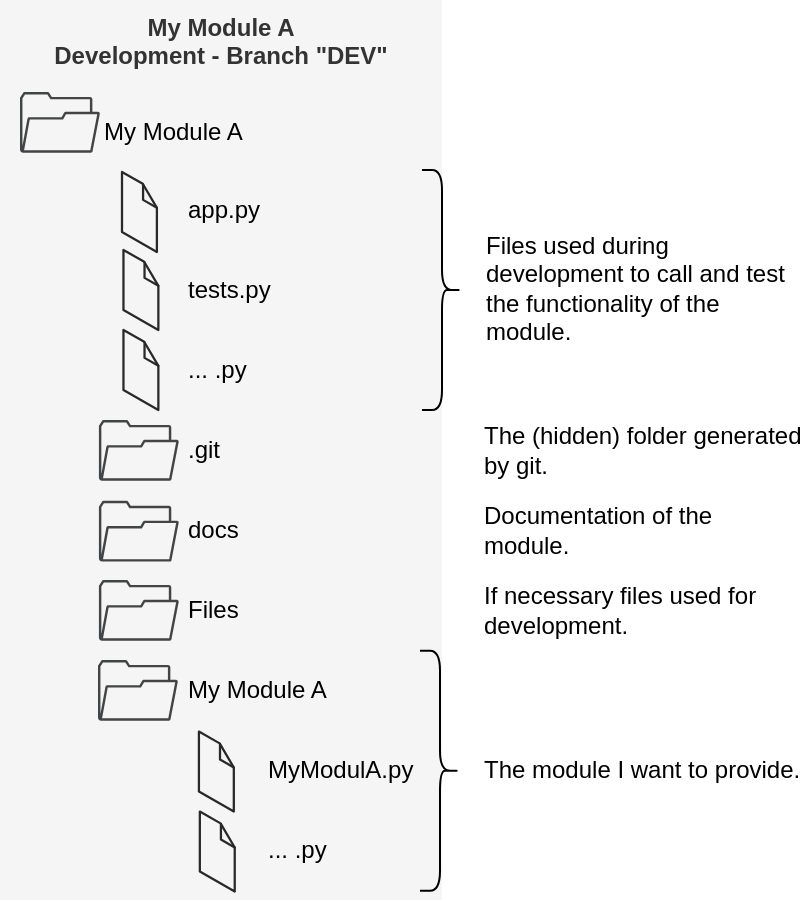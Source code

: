 <mxfile version="27.0.2" pages="5">
  <diagram name="Prozess - DEV" id="XDnxZ8cluHcFCDOCsedu">
    <mxGraphModel dx="1665" dy="841" grid="1" gridSize="10" guides="1" tooltips="1" connect="1" arrows="1" fold="1" page="1" pageScale="1" pageWidth="827" pageHeight="1169" math="0" shadow="0">
      <root>
        <mxCell id="0" />
        <mxCell id="1" parent="0" />
        <mxCell id="ePXEcLkMrjwYekcHIBEN-23" value="&lt;div&gt;My Module A&lt;/div&gt;Development - Branch &quot;DEV&quot;" style="rounded=0;whiteSpace=wrap;html=1;strokeColor=none;verticalAlign=top;fontStyle=1;fillColor=#f5f5f5;fontColor=#333333;" parent="1" vertex="1">
          <mxGeometry x="79" y="42" width="221" height="450" as="geometry" />
        </mxCell>
        <mxCell id="ePXEcLkMrjwYekcHIBEN-24" value="" style="verticalLabelPosition=bottom;html=1;verticalAlign=top;strokeWidth=1;align=center;outlineConnect=0;dashed=0;outlineConnect=0;shape=mxgraph.aws3d.file;aspect=fixed;strokeColor=#292929;fillColor=none;" parent="1" vertex="1">
          <mxGeometry x="140" y="128" width="17.45" height="40" as="geometry" />
        </mxCell>
        <mxCell id="ePXEcLkMrjwYekcHIBEN-25" value="" style="sketch=0;pointerEvents=1;shadow=0;dashed=0;html=1;strokeColor=none;fillColor=#434445;aspect=fixed;labelPosition=center;verticalLabelPosition=bottom;verticalAlign=top;align=center;outlineConnect=0;shape=mxgraph.vvd.folder;" parent="1" vertex="1">
          <mxGeometry x="89" y="88" width="40" height="30.4" as="geometry" />
        </mxCell>
        <mxCell id="ePXEcLkMrjwYekcHIBEN-26" value="" style="sketch=0;pointerEvents=1;shadow=0;dashed=0;html=1;strokeColor=none;fillColor=#434445;aspect=fixed;labelPosition=center;verticalLabelPosition=bottom;verticalAlign=top;align=center;outlineConnect=0;shape=mxgraph.vvd.folder;" parent="1" vertex="1">
          <mxGeometry x="128.455" y="252" width="40" height="30.4" as="geometry" />
        </mxCell>
        <mxCell id="ePXEcLkMrjwYekcHIBEN-27" value="My Module A" style="text;html=1;align=left;verticalAlign=middle;whiteSpace=wrap;rounded=0;" parent="1" vertex="1">
          <mxGeometry x="129" y="88" width="161" height="40" as="geometry" />
        </mxCell>
        <mxCell id="ePXEcLkMrjwYekcHIBEN-28" value=".git" style="text;html=1;align=left;verticalAlign=middle;whiteSpace=wrap;rounded=0;" parent="1" vertex="1">
          <mxGeometry x="171.46" y="247" width="118.54" height="40" as="geometry" />
        </mxCell>
        <mxCell id="ePXEcLkMrjwYekcHIBEN-29" value="app.py" style="text;html=1;align=left;verticalAlign=middle;whiteSpace=wrap;rounded=0;" parent="1" vertex="1">
          <mxGeometry x="170.73" y="127" width="119.27" height="40" as="geometry" />
        </mxCell>
        <mxCell id="ePXEcLkMrjwYekcHIBEN-30" value="tests.py" style="text;html=1;align=left;verticalAlign=middle;whiteSpace=wrap;rounded=0;" parent="1" vertex="1">
          <mxGeometry x="171" y="167" width="119" height="40" as="geometry" />
        </mxCell>
        <mxCell id="ePXEcLkMrjwYekcHIBEN-31" value="" style="verticalLabelPosition=bottom;html=1;verticalAlign=top;strokeWidth=1;align=center;outlineConnect=0;dashed=0;outlineConnect=0;shape=mxgraph.aws3d.file;aspect=fixed;strokeColor=#292929;fillColor=none;" parent="1" vertex="1">
          <mxGeometry x="140.73" y="167" width="17.45" height="40" as="geometry" />
        </mxCell>
        <mxCell id="ePXEcLkMrjwYekcHIBEN-32" value="" style="sketch=0;pointerEvents=1;shadow=0;dashed=0;html=1;strokeColor=none;fillColor=#434445;aspect=fixed;labelPosition=center;verticalLabelPosition=bottom;verticalAlign=top;align=center;outlineConnect=0;shape=mxgraph.vvd.folder;" parent="1" vertex="1">
          <mxGeometry x="128.455" y="292.4" width="40" height="30.4" as="geometry" />
        </mxCell>
        <mxCell id="ePXEcLkMrjwYekcHIBEN-33" value="docs" style="text;html=1;align=left;verticalAlign=middle;whiteSpace=wrap;rounded=0;" parent="1" vertex="1">
          <mxGeometry x="171.46" y="287" width="118.54" height="40" as="geometry" />
        </mxCell>
        <mxCell id="ePXEcLkMrjwYekcHIBEN-34" value="" style="sketch=0;pointerEvents=1;shadow=0;dashed=0;html=1;strokeColor=none;fillColor=#434445;aspect=fixed;labelPosition=center;verticalLabelPosition=bottom;verticalAlign=top;align=center;outlineConnect=0;shape=mxgraph.vvd.folder;" parent="1" vertex="1">
          <mxGeometry x="128.455" y="332" width="40" height="30.4" as="geometry" />
        </mxCell>
        <mxCell id="ePXEcLkMrjwYekcHIBEN-35" value="Files" style="text;html=1;align=left;verticalAlign=middle;whiteSpace=wrap;rounded=0;" parent="1" vertex="1">
          <mxGeometry x="171.46" y="326.8" width="118.54" height="40" as="geometry" />
        </mxCell>
        <mxCell id="ePXEcLkMrjwYekcHIBEN-36" value="... .py" style="text;html=1;align=left;verticalAlign=middle;whiteSpace=wrap;rounded=0;" parent="1" vertex="1">
          <mxGeometry x="171" y="207" width="119" height="40" as="geometry" />
        </mxCell>
        <mxCell id="ePXEcLkMrjwYekcHIBEN-37" value="" style="verticalLabelPosition=bottom;html=1;verticalAlign=top;strokeWidth=1;align=center;outlineConnect=0;dashed=0;outlineConnect=0;shape=mxgraph.aws3d.file;aspect=fixed;strokeColor=#292929;fillColor=none;" parent="1" vertex="1">
          <mxGeometry x="140.73" y="207" width="17.45" height="40" as="geometry" />
        </mxCell>
        <mxCell id="ePXEcLkMrjwYekcHIBEN-38" value="" style="sketch=0;pointerEvents=1;shadow=0;dashed=0;html=1;strokeColor=none;fillColor=#434445;aspect=fixed;labelPosition=center;verticalLabelPosition=bottom;verticalAlign=top;align=center;outlineConnect=0;shape=mxgraph.vvd.folder;" parent="1" vertex="1">
          <mxGeometry x="127.995" y="372" width="40" height="30.4" as="geometry" />
        </mxCell>
        <mxCell id="ePXEcLkMrjwYekcHIBEN-39" value="My Module A" style="text;html=1;align=left;verticalAlign=middle;whiteSpace=wrap;rounded=0;" parent="1" vertex="1">
          <mxGeometry x="171" y="366.8" width="119" height="40" as="geometry" />
        </mxCell>
        <mxCell id="ePXEcLkMrjwYekcHIBEN-40" value="" style="verticalLabelPosition=bottom;html=1;verticalAlign=top;strokeWidth=1;align=center;outlineConnect=0;dashed=0;outlineConnect=0;shape=mxgraph.aws3d.file;aspect=fixed;strokeColor=#292929;fillColor=none;" parent="1" vertex="1">
          <mxGeometry x="178.46" y="407.8" width="17.45" height="40" as="geometry" />
        </mxCell>
        <mxCell id="ePXEcLkMrjwYekcHIBEN-41" value="MyModulA.py" style="text;html=1;align=left;verticalAlign=middle;whiteSpace=wrap;rounded=0;" parent="1" vertex="1">
          <mxGeometry x="211" y="406.8" width="79" height="40" as="geometry" />
        </mxCell>
        <mxCell id="ePXEcLkMrjwYekcHIBEN-42" value="" style="verticalLabelPosition=bottom;html=1;verticalAlign=top;strokeWidth=1;align=center;outlineConnect=0;dashed=0;outlineConnect=0;shape=mxgraph.aws3d.file;aspect=fixed;strokeColor=#292929;fillColor=none;" parent="1" vertex="1">
          <mxGeometry x="178.92" y="447.8" width="17.45" height="40" as="geometry" />
        </mxCell>
        <mxCell id="ePXEcLkMrjwYekcHIBEN-43" value="... .py" style="text;html=1;align=left;verticalAlign=middle;whiteSpace=wrap;rounded=0;" parent="1" vertex="1">
          <mxGeometry x="211.46" y="446.8" width="78.54" height="40" as="geometry" />
        </mxCell>
        <mxCell id="ePXEcLkMrjwYekcHIBEN-44" value="" style="shape=curlyBracket;whiteSpace=wrap;html=1;rounded=1;flipH=1;labelPosition=right;verticalLabelPosition=middle;align=left;verticalAlign=middle;" parent="1" vertex="1">
          <mxGeometry x="289" y="367.4" width="20" height="120" as="geometry" />
        </mxCell>
        <mxCell id="ePXEcLkMrjwYekcHIBEN-45" value="The module I want to provide." style="text;html=1;align=left;verticalAlign=middle;whiteSpace=wrap;rounded=0;" parent="1" vertex="1">
          <mxGeometry x="319" y="411.8" width="161" height="30" as="geometry" />
        </mxCell>
        <mxCell id="ePXEcLkMrjwYekcHIBEN-46" value="If necessary files used for development." style="text;html=1;align=left;verticalAlign=middle;whiteSpace=wrap;rounded=0;" parent="1" vertex="1">
          <mxGeometry x="319" y="331.8" width="161" height="30" as="geometry" />
        </mxCell>
        <mxCell id="ePXEcLkMrjwYekcHIBEN-47" value="Documentation of the module." style="text;html=1;align=left;verticalAlign=middle;whiteSpace=wrap;rounded=0;" parent="1" vertex="1">
          <mxGeometry x="319" y="292" width="161" height="30" as="geometry" />
        </mxCell>
        <mxCell id="ePXEcLkMrjwYekcHIBEN-48" value="The (hidden) folder generated by git." style="text;html=1;align=left;verticalAlign=middle;whiteSpace=wrap;rounded=0;" parent="1" vertex="1">
          <mxGeometry x="319" y="252" width="161" height="30" as="geometry" />
        </mxCell>
        <mxCell id="ePXEcLkMrjwYekcHIBEN-49" value="" style="shape=curlyBracket;whiteSpace=wrap;html=1;rounded=1;flipH=1;labelPosition=right;verticalLabelPosition=middle;align=left;verticalAlign=middle;" parent="1" vertex="1">
          <mxGeometry x="290" y="127.0" width="20" height="120" as="geometry" />
        </mxCell>
        <mxCell id="ePXEcLkMrjwYekcHIBEN-50" value="Files used during development to call and test the functionality of the module." style="text;html=1;align=left;verticalAlign=middle;whiteSpace=wrap;rounded=0;" parent="1" vertex="1">
          <mxGeometry x="320" y="171.4" width="161" height="30" as="geometry" />
        </mxCell>
      </root>
    </mxGraphModel>
  </diagram>
  <diagram name="Prozess - Version 1.0" id="Ebo97WAW8XsNvryKXici">
    <mxGraphModel dx="1148" dy="580" grid="1" gridSize="10" guides="1" tooltips="1" connect="1" arrows="1" fold="1" page="1" pageScale="1" pageWidth="827" pageHeight="1169" math="0" shadow="0">
      <root>
        <mxCell id="Y3vw1Agn2cn2dkWzzBH3-0" />
        <mxCell id="Y3vw1Agn2cn2dkWzzBH3-1" parent="Y3vw1Agn2cn2dkWzzBH3-0" />
        <mxCell id="vxBahPmGZPTIj9cyKaKH-24" value="&lt;div&gt;My Module A&lt;/div&gt;Version 1.0 - Branch &quot;v1.0&quot;" style="rounded=0;whiteSpace=wrap;html=1;strokeColor=none;verticalAlign=top;fontStyle=1;fillColor=#dae8fc;" parent="Y3vw1Agn2cn2dkWzzBH3-1" vertex="1">
          <mxGeometry x="400" y="282.4" width="190" height="180" as="geometry" />
        </mxCell>
        <mxCell id="vxBahPmGZPTIj9cyKaKH-23" value="&lt;div&gt;My Module A&lt;/div&gt;Development - Branch &quot;DEV&quot;" style="rounded=0;whiteSpace=wrap;html=1;strokeColor=none;verticalAlign=top;fontStyle=1;fillColor=#f5f5f5;fontColor=#333333;" parent="Y3vw1Agn2cn2dkWzzBH3-1" vertex="1">
          <mxGeometry x="69" y="32" width="221" height="450" as="geometry" />
        </mxCell>
        <mxCell id="Y3vw1Agn2cn2dkWzzBH3-2" value="" style="verticalLabelPosition=bottom;html=1;verticalAlign=top;strokeWidth=1;align=center;outlineConnect=0;dashed=0;outlineConnect=0;shape=mxgraph.aws3d.file;aspect=fixed;strokeColor=#292929;fillColor=none;" parent="Y3vw1Agn2cn2dkWzzBH3-1" vertex="1">
          <mxGeometry x="130" y="118" width="17.45" height="40" as="geometry" />
        </mxCell>
        <mxCell id="Y3vw1Agn2cn2dkWzzBH3-3" value="" style="sketch=0;pointerEvents=1;shadow=0;dashed=0;html=1;strokeColor=none;fillColor=#434445;aspect=fixed;labelPosition=center;verticalLabelPosition=bottom;verticalAlign=top;align=center;outlineConnect=0;shape=mxgraph.vvd.folder;" parent="Y3vw1Agn2cn2dkWzzBH3-1" vertex="1">
          <mxGeometry x="79" y="78" width="40" height="30.4" as="geometry" />
        </mxCell>
        <mxCell id="Y3vw1Agn2cn2dkWzzBH3-4" value="" style="sketch=0;pointerEvents=1;shadow=0;dashed=0;html=1;strokeColor=none;fillColor=#434445;aspect=fixed;labelPosition=center;verticalLabelPosition=bottom;verticalAlign=top;align=center;outlineConnect=0;shape=mxgraph.vvd.folder;" parent="Y3vw1Agn2cn2dkWzzBH3-1" vertex="1">
          <mxGeometry x="118.455" y="242" width="40" height="30.4" as="geometry" />
        </mxCell>
        <mxCell id="Y3vw1Agn2cn2dkWzzBH3-5" value="My Module A" style="text;html=1;align=left;verticalAlign=middle;whiteSpace=wrap;rounded=0;" parent="Y3vw1Agn2cn2dkWzzBH3-1" vertex="1">
          <mxGeometry x="119" y="78" width="161" height="40" as="geometry" />
        </mxCell>
        <mxCell id="Y3vw1Agn2cn2dkWzzBH3-6" value=".git" style="text;html=1;align=left;verticalAlign=middle;whiteSpace=wrap;rounded=0;" parent="Y3vw1Agn2cn2dkWzzBH3-1" vertex="1">
          <mxGeometry x="161.46" y="237" width="118.54" height="40" as="geometry" />
        </mxCell>
        <mxCell id="Y3vw1Agn2cn2dkWzzBH3-7" value="app.py" style="text;html=1;align=left;verticalAlign=middle;whiteSpace=wrap;rounded=0;" parent="Y3vw1Agn2cn2dkWzzBH3-1" vertex="1">
          <mxGeometry x="160.73" y="117" width="119.27" height="40" as="geometry" />
        </mxCell>
        <mxCell id="Y3vw1Agn2cn2dkWzzBH3-8" value="tests.py" style="text;html=1;align=left;verticalAlign=middle;whiteSpace=wrap;rounded=0;" parent="Y3vw1Agn2cn2dkWzzBH3-1" vertex="1">
          <mxGeometry x="161" y="157" width="119" height="40" as="geometry" />
        </mxCell>
        <mxCell id="Y3vw1Agn2cn2dkWzzBH3-9" value="" style="verticalLabelPosition=bottom;html=1;verticalAlign=top;strokeWidth=1;align=center;outlineConnect=0;dashed=0;outlineConnect=0;shape=mxgraph.aws3d.file;aspect=fixed;strokeColor=#292929;fillColor=none;" parent="Y3vw1Agn2cn2dkWzzBH3-1" vertex="1">
          <mxGeometry x="130.73" y="157" width="17.45" height="40" as="geometry" />
        </mxCell>
        <mxCell id="Y3vw1Agn2cn2dkWzzBH3-10" value="" style="sketch=0;pointerEvents=1;shadow=0;dashed=0;html=1;strokeColor=none;fillColor=#434445;aspect=fixed;labelPosition=center;verticalLabelPosition=bottom;verticalAlign=top;align=center;outlineConnect=0;shape=mxgraph.vvd.folder;" parent="Y3vw1Agn2cn2dkWzzBH3-1" vertex="1">
          <mxGeometry x="118.455" y="282.4" width="40" height="30.4" as="geometry" />
        </mxCell>
        <mxCell id="Y3vw1Agn2cn2dkWzzBH3-11" value="docs" style="text;html=1;align=left;verticalAlign=middle;whiteSpace=wrap;rounded=0;" parent="Y3vw1Agn2cn2dkWzzBH3-1" vertex="1">
          <mxGeometry x="161.46" y="277" width="118.54" height="40" as="geometry" />
        </mxCell>
        <mxCell id="Y3vw1Agn2cn2dkWzzBH3-12" value="" style="sketch=0;pointerEvents=1;shadow=0;dashed=0;html=1;strokeColor=none;fillColor=#434445;aspect=fixed;labelPosition=center;verticalLabelPosition=bottom;verticalAlign=top;align=center;outlineConnect=0;shape=mxgraph.vvd.folder;" parent="Y3vw1Agn2cn2dkWzzBH3-1" vertex="1">
          <mxGeometry x="118.455" y="322" width="40" height="30.4" as="geometry" />
        </mxCell>
        <mxCell id="Y3vw1Agn2cn2dkWzzBH3-13" value="Files" style="text;html=1;align=left;verticalAlign=middle;whiteSpace=wrap;rounded=0;" parent="Y3vw1Agn2cn2dkWzzBH3-1" vertex="1">
          <mxGeometry x="161.46" y="316.8" width="118.54" height="40" as="geometry" />
        </mxCell>
        <mxCell id="Y3vw1Agn2cn2dkWzzBH3-14" value="... .py" style="text;html=1;align=left;verticalAlign=middle;whiteSpace=wrap;rounded=0;" parent="Y3vw1Agn2cn2dkWzzBH3-1" vertex="1">
          <mxGeometry x="161" y="197" width="119" height="40" as="geometry" />
        </mxCell>
        <mxCell id="Y3vw1Agn2cn2dkWzzBH3-15" value="" style="verticalLabelPosition=bottom;html=1;verticalAlign=top;strokeWidth=1;align=center;outlineConnect=0;dashed=0;outlineConnect=0;shape=mxgraph.aws3d.file;aspect=fixed;strokeColor=#292929;fillColor=none;" parent="Y3vw1Agn2cn2dkWzzBH3-1" vertex="1">
          <mxGeometry x="130.73" y="197" width="17.45" height="40" as="geometry" />
        </mxCell>
        <mxCell id="Y3vw1Agn2cn2dkWzzBH3-16" value="" style="sketch=0;pointerEvents=1;shadow=0;dashed=0;html=1;strokeColor=none;fillColor=#434445;aspect=fixed;labelPosition=center;verticalLabelPosition=bottom;verticalAlign=top;align=center;outlineConnect=0;shape=mxgraph.vvd.folder;" parent="Y3vw1Agn2cn2dkWzzBH3-1" vertex="1">
          <mxGeometry x="117.995" y="362" width="40" height="30.4" as="geometry" />
        </mxCell>
        <mxCell id="Y3vw1Agn2cn2dkWzzBH3-17" value="My Module A" style="text;html=1;align=left;verticalAlign=middle;whiteSpace=wrap;rounded=0;" parent="Y3vw1Agn2cn2dkWzzBH3-1" vertex="1">
          <mxGeometry x="161" y="356.8" width="119" height="40" as="geometry" />
        </mxCell>
        <mxCell id="Y3vw1Agn2cn2dkWzzBH3-18" value="" style="verticalLabelPosition=bottom;html=1;verticalAlign=top;strokeWidth=1;align=center;outlineConnect=0;dashed=0;outlineConnect=0;shape=mxgraph.aws3d.file;aspect=fixed;strokeColor=#292929;fillColor=none;" parent="Y3vw1Agn2cn2dkWzzBH3-1" vertex="1">
          <mxGeometry x="168.46" y="397.8" width="17.45" height="40" as="geometry" />
        </mxCell>
        <mxCell id="Y3vw1Agn2cn2dkWzzBH3-19" value="MyModulA.py" style="text;html=1;align=left;verticalAlign=middle;whiteSpace=wrap;rounded=0;" parent="Y3vw1Agn2cn2dkWzzBH3-1" vertex="1">
          <mxGeometry x="201" y="396.8" width="79" height="40" as="geometry" />
        </mxCell>
        <mxCell id="Y3vw1Agn2cn2dkWzzBH3-20" value="" style="verticalLabelPosition=bottom;html=1;verticalAlign=top;strokeWidth=1;align=center;outlineConnect=0;dashed=0;outlineConnect=0;shape=mxgraph.aws3d.file;aspect=fixed;strokeColor=#292929;fillColor=none;" parent="Y3vw1Agn2cn2dkWzzBH3-1" vertex="1">
          <mxGeometry x="168.92" y="437.8" width="17.45" height="40" as="geometry" />
        </mxCell>
        <mxCell id="Y3vw1Agn2cn2dkWzzBH3-21" value="... .py" style="text;html=1;align=left;verticalAlign=middle;whiteSpace=wrap;rounded=0;" parent="Y3vw1Agn2cn2dkWzzBH3-1" vertex="1">
          <mxGeometry x="201.46" y="436.8" width="78.54" height="40" as="geometry" />
        </mxCell>
        <mxCell id="vxBahPmGZPTIj9cyKaKH-1" value="" style="sketch=0;pointerEvents=1;shadow=0;dashed=0;html=1;strokeColor=none;fillColor=#434445;aspect=fixed;labelPosition=center;verticalLabelPosition=bottom;verticalAlign=top;align=center;outlineConnect=0;shape=mxgraph.vvd.folder;" parent="Y3vw1Agn2cn2dkWzzBH3-1" vertex="1">
          <mxGeometry x="410" y="330.4" width="40" height="30.4" as="geometry" />
        </mxCell>
        <mxCell id="vxBahPmGZPTIj9cyKaKH-3" value="My Module A" style="text;html=1;align=left;verticalAlign=middle;whiteSpace=wrap;rounded=0;" parent="Y3vw1Agn2cn2dkWzzBH3-1" vertex="1">
          <mxGeometry x="450" y="330.4" width="120" height="40" as="geometry" />
        </mxCell>
        <mxCell id="vxBahPmGZPTIj9cyKaKH-16" value="" style="verticalLabelPosition=bottom;html=1;verticalAlign=top;strokeWidth=1;align=center;outlineConnect=0;dashed=0;outlineConnect=0;shape=mxgraph.aws3d.file;aspect=fixed;strokeColor=#292929;fillColor=none;" parent="Y3vw1Agn2cn2dkWzzBH3-1" vertex="1">
          <mxGeometry x="459.0" y="371.4" width="17.45" height="40" as="geometry" />
        </mxCell>
        <mxCell id="vxBahPmGZPTIj9cyKaKH-17" value="MyModulA.py" style="text;html=1;align=left;verticalAlign=middle;whiteSpace=wrap;rounded=0;fillColor=none;" parent="Y3vw1Agn2cn2dkWzzBH3-1" vertex="1">
          <mxGeometry x="489.54" y="370.4" width="80.46" height="40" as="geometry" />
        </mxCell>
        <mxCell id="vxBahPmGZPTIj9cyKaKH-18" value="" style="verticalLabelPosition=bottom;html=1;verticalAlign=top;strokeWidth=1;align=center;outlineConnect=0;dashed=0;outlineConnect=0;shape=mxgraph.aws3d.file;aspect=fixed;strokeColor=#292929;fillColor=none;" parent="Y3vw1Agn2cn2dkWzzBH3-1" vertex="1">
          <mxGeometry x="459.46" y="411.4" width="17.45" height="40" as="geometry" />
        </mxCell>
        <mxCell id="vxBahPmGZPTIj9cyKaKH-19" value="... .py" style="text;html=1;align=left;verticalAlign=middle;whiteSpace=wrap;rounded=0;fillColor=none;" parent="Y3vw1Agn2cn2dkWzzBH3-1" vertex="1">
          <mxGeometry x="490" y="410.4" width="80" height="40" as="geometry" />
        </mxCell>
        <mxCell id="vxBahPmGZPTIj9cyKaKH-22" style="edgeStyle=orthogonalEdgeStyle;rounded=0;orthogonalLoop=1;jettySize=auto;html=1;curved=1;" parent="Y3vw1Agn2cn2dkWzzBH3-1" source="vxBahPmGZPTIj9cyKaKH-21" edge="1">
          <mxGeometry relative="1" as="geometry">
            <mxPoint x="390" y="360" as="targetPoint" />
            <Array as="points">
              <mxPoint x="341" y="417" />
              <mxPoint x="341" y="360" />
            </Array>
          </mxGeometry>
        </mxCell>
        <mxCell id="vxBahPmGZPTIj9cyKaKH-21" value="" style="shape=curlyBracket;whiteSpace=wrap;html=1;rounded=1;flipH=1;labelPosition=right;verticalLabelPosition=middle;align=left;verticalAlign=middle;" parent="Y3vw1Agn2cn2dkWzzBH3-1" vertex="1">
          <mxGeometry x="279" y="357.4" width="20" height="120" as="geometry" />
        </mxCell>
        <mxCell id="NKBEWm9npu96MGKTm1nv-0" value="&lt;div&gt;docs&lt;/div&gt;Version 1.0 - Branch &quot;v1.0 doc&quot;" style="rounded=0;whiteSpace=wrap;html=1;strokeColor=none;verticalAlign=top;fontStyle=1;fillColor=#dae8fc;" vertex="1" parent="Y3vw1Agn2cn2dkWzzBH3-1">
          <mxGeometry x="400" y="78" width="190" height="180" as="geometry" />
        </mxCell>
        <mxCell id="NKBEWm9npu96MGKTm1nv-1" value="" style="sketch=0;pointerEvents=1;shadow=0;dashed=0;html=1;strokeColor=none;fillColor=#434445;aspect=fixed;labelPosition=center;verticalLabelPosition=bottom;verticalAlign=top;align=center;outlineConnect=0;shape=mxgraph.vvd.folder;" vertex="1" parent="Y3vw1Agn2cn2dkWzzBH3-1">
          <mxGeometry x="410" y="126.0" width="40" height="30.4" as="geometry" />
        </mxCell>
        <mxCell id="NKBEWm9npu96MGKTm1nv-2" value="My Module A" style="text;html=1;align=left;verticalAlign=middle;whiteSpace=wrap;rounded=0;" vertex="1" parent="Y3vw1Agn2cn2dkWzzBH3-1">
          <mxGeometry x="450" y="126.0" width="120" height="40" as="geometry" />
        </mxCell>
        <mxCell id="NKBEWm9npu96MGKTm1nv-3" value="" style="verticalLabelPosition=bottom;html=1;verticalAlign=top;strokeWidth=1;align=center;outlineConnect=0;dashed=0;outlineConnect=0;shape=mxgraph.aws3d.file;aspect=fixed;strokeColor=#292929;fillColor=none;" vertex="1" parent="Y3vw1Agn2cn2dkWzzBH3-1">
          <mxGeometry x="459.0" y="167.0" width="17.45" height="40" as="geometry" />
        </mxCell>
        <mxCell id="NKBEWm9npu96MGKTm1nv-4" value="index.html" style="text;html=1;align=left;verticalAlign=middle;whiteSpace=wrap;rounded=0;fillColor=none;" vertex="1" parent="Y3vw1Agn2cn2dkWzzBH3-1">
          <mxGeometry x="489.54" y="166.0" width="80.46" height="40" as="geometry" />
        </mxCell>
        <mxCell id="NKBEWm9npu96MGKTm1nv-5" value="" style="verticalLabelPosition=bottom;html=1;verticalAlign=top;strokeWidth=1;align=center;outlineConnect=0;dashed=0;outlineConnect=0;shape=mxgraph.aws3d.file;aspect=fixed;strokeColor=#292929;fillColor=none;" vertex="1" parent="Y3vw1Agn2cn2dkWzzBH3-1">
          <mxGeometry x="459.46" y="207.0" width="17.45" height="40" as="geometry" />
        </mxCell>
        <mxCell id="NKBEWm9npu96MGKTm1nv-6" value="..." style="text;html=1;align=left;verticalAlign=middle;whiteSpace=wrap;rounded=0;fillColor=none;" vertex="1" parent="Y3vw1Agn2cn2dkWzzBH3-1">
          <mxGeometry x="490" y="206.0" width="80" height="40" as="geometry" />
        </mxCell>
        <mxCell id="NKBEWm9npu96MGKTm1nv-7" style="edgeStyle=orthogonalEdgeStyle;rounded=0;orthogonalLoop=1;jettySize=auto;html=1;curved=1;" edge="1" parent="Y3vw1Agn2cn2dkWzzBH3-1">
          <mxGeometry relative="1" as="geometry">
            <mxPoint x="390" y="180" as="targetPoint" />
            <Array as="points">
              <mxPoint x="332" y="299" />
              <mxPoint x="332" y="180" />
            </Array>
            <mxPoint x="290" y="299" as="sourcePoint" />
          </mxGeometry>
        </mxCell>
      </root>
    </mxGraphModel>
  </diagram>
  <diagram id="F7bx4vLwX_pDtp0ZX86R" name="Prozess - Development Process">
    <mxGraphModel dx="951" dy="481" grid="1" gridSize="10" guides="1" tooltips="1" connect="1" arrows="1" fold="1" page="1" pageScale="1" pageWidth="827" pageHeight="1169" math="0" shadow="0">
      <root>
        <mxCell id="0" />
        <mxCell id="1" parent="0" />
        <mxCell id="XVYPv0GpUYO6yidlhMXB-1" value="Development&lt;div&gt;in Branch DEV&lt;/div&gt;" style="rounded=0;whiteSpace=wrap;html=1;" parent="1" vertex="1">
          <mxGeometry x="40" y="80" width="120" height="40" as="geometry" />
        </mxCell>
        <mxCell id="XVYPv0GpUYO6yidlhMXB-2" value="Split Version&amp;nbsp;&lt;div&gt;Branch&amp;nbsp;&lt;span style=&quot;background-color: transparent; color: light-dark(rgb(0, 0, 0), rgb(255, 255, 255));&quot;&gt;v1.0&lt;/span&gt;&lt;/div&gt;" style="rounded=0;whiteSpace=wrap;html=1;" parent="1" vertex="1">
          <mxGeometry x="200" y="160" width="100" height="40" as="geometry" />
        </mxCell>
        <mxCell id="XVYPv0GpUYO6yidlhMXB-3" value="Development&lt;div&gt;in Branch DEV&lt;/div&gt;" style="rounded=0;whiteSpace=wrap;html=1;" parent="1" vertex="1">
          <mxGeometry x="280" y="80" width="120" height="40" as="geometry" />
        </mxCell>
        <mxCell id="XVYPv0GpUYO6yidlhMXB-4" value="Split Version&amp;nbsp;&lt;div&gt;Branch&amp;nbsp;&lt;span style=&quot;background-color: transparent; color: light-dark(rgb(0, 0, 0), rgb(255, 255, 255));&quot;&gt;v2.0&lt;/span&gt;&lt;/div&gt;" style="rounded=0;whiteSpace=wrap;html=1;" parent="1" vertex="1">
          <mxGeometry x="440" y="160" width="100" height="40" as="geometry" />
        </mxCell>
        <mxCell id="XVYPv0GpUYO6yidlhMXB-5" value="Development&lt;div&gt;in Branch DEV&lt;/div&gt;" style="rounded=0;whiteSpace=wrap;html=1;" parent="1" vertex="1">
          <mxGeometry x="520" y="80" width="120" height="40" as="geometry" />
        </mxCell>
        <mxCell id="XVYPv0GpUYO6yidlhMXB-7" value="" style="shape=flexArrow;endArrow=classic;html=1;rounded=0;" parent="1" edge="1">
          <mxGeometry width="50" height="50" relative="1" as="geometry">
            <mxPoint x="170" y="100" as="sourcePoint" />
            <mxPoint x="270" y="100" as="targetPoint" />
          </mxGeometry>
        </mxCell>
        <mxCell id="XVYPv0GpUYO6yidlhMXB-9" value="" style="endArrow=classic;html=1;rounded=0;entryX=0;entryY=0.5;entryDx=0;entryDy=0;edgeStyle=orthogonalEdgeStyle;curved=1;exitX=1;exitY=0.75;exitDx=0;exitDy=0;" parent="1" source="XVYPv0GpUYO6yidlhMXB-1" target="XVYPv0GpUYO6yidlhMXB-2" edge="1">
          <mxGeometry width="50" height="50" relative="1" as="geometry">
            <mxPoint x="170" y="120" as="sourcePoint" />
            <mxPoint x="230" y="280" as="targetPoint" />
            <Array as="points">
              <mxPoint x="180" y="110" />
              <mxPoint x="180" y="180" />
            </Array>
          </mxGeometry>
        </mxCell>
        <mxCell id="XVYPv0GpUYO6yidlhMXB-10" value="" style="shape=flexArrow;endArrow=classic;html=1;rounded=0;" parent="1" edge="1">
          <mxGeometry width="50" height="50" relative="1" as="geometry">
            <mxPoint x="410" y="100" as="sourcePoint" />
            <mxPoint x="510" y="100" as="targetPoint" />
          </mxGeometry>
        </mxCell>
        <mxCell id="XVYPv0GpUYO6yidlhMXB-11" value="" style="endArrow=classic;html=1;rounded=0;exitX=1;exitY=0.75;exitDx=0;exitDy=0;edgeStyle=orthogonalEdgeStyle;curved=1;entryX=0;entryY=0.5;entryDx=0;entryDy=0;" parent="1" target="XVYPv0GpUYO6yidlhMXB-4" edge="1">
          <mxGeometry width="50" height="50" relative="1" as="geometry">
            <mxPoint x="400" y="110" as="sourcePoint" />
            <mxPoint x="420" y="180" as="targetPoint" />
            <Array as="points">
              <mxPoint x="420" y="110" />
              <mxPoint x="420" y="180" />
            </Array>
          </mxGeometry>
        </mxCell>
        <mxCell id="XVYPv0GpUYO6yidlhMXB-14" value="..." style="text;html=1;align=center;verticalAlign=middle;whiteSpace=wrap;rounded=0;fontSize=20;" parent="1" vertex="1">
          <mxGeometry x="640" y="80" width="60" height="40" as="geometry" />
        </mxCell>
        <mxCell id="spGB0Q7YdaU-Qk_sob1m-1" value="Split Version&amp;nbsp;&lt;div&gt;Branch&amp;nbsp;&lt;span style=&quot;background-color: transparent; color: light-dark(rgb(0, 0, 0), rgb(255, 255, 255));&quot;&gt;v1.0 docs&lt;/span&gt;&lt;/div&gt;" style="rounded=0;whiteSpace=wrap;html=1;" vertex="1" parent="1">
          <mxGeometry x="200" y="210" width="100" height="40" as="geometry" />
        </mxCell>
        <mxCell id="spGB0Q7YdaU-Qk_sob1m-2" value="" style="endArrow=classic;html=1;rounded=0;entryX=0;entryY=0.5;entryDx=0;entryDy=0;exitX=1;exitY=0.75;exitDx=0;exitDy=0;edgeStyle=orthogonalEdgeStyle;curved=1;" edge="1" parent="1" source="XVYPv0GpUYO6yidlhMXB-1" target="spGB0Q7YdaU-Qk_sob1m-1">
          <mxGeometry width="50" height="50" relative="1" as="geometry">
            <mxPoint x="170" y="120" as="sourcePoint" />
            <mxPoint x="210" y="190" as="targetPoint" />
            <Array as="points">
              <mxPoint x="170" y="110" />
              <mxPoint x="170" y="230" />
            </Array>
          </mxGeometry>
        </mxCell>
        <mxCell id="spGB0Q7YdaU-Qk_sob1m-3" value="Split Version&amp;nbsp;&lt;div&gt;Branch&amp;nbsp;&lt;span style=&quot;background-color: transparent; color: light-dark(rgb(0, 0, 0), rgb(255, 255, 255));&quot;&gt;v2.0 docs&lt;/span&gt;&lt;/div&gt;" style="rounded=0;whiteSpace=wrap;html=1;" vertex="1" parent="1">
          <mxGeometry x="440" y="210" width="100" height="40" as="geometry" />
        </mxCell>
        <mxCell id="spGB0Q7YdaU-Qk_sob1m-4" value="" style="endArrow=classic;html=1;rounded=0;exitX=1;exitY=0.75;exitDx=0;exitDy=0;edgeStyle=orthogonalEdgeStyle;curved=1;entryX=0;entryY=0.5;entryDx=0;entryDy=0;" edge="1" parent="1" source="XVYPv0GpUYO6yidlhMXB-3" target="spGB0Q7YdaU-Qk_sob1m-3">
          <mxGeometry width="50" height="50" relative="1" as="geometry">
            <mxPoint x="410" y="120" as="sourcePoint" />
            <mxPoint x="450" y="190" as="targetPoint" />
            <Array as="points">
              <mxPoint x="410" y="110" />
              <mxPoint x="410" y="230" />
            </Array>
          </mxGeometry>
        </mxCell>
      </root>
    </mxGraphModel>
  </diagram>
  <diagram id="-gIPQTHpAXzn_kITZGqF" name="Prozess - Integration of Modules">
    <mxGraphModel dx="1747" dy="1249" grid="1" gridSize="10" guides="1" tooltips="1" connect="1" arrows="1" fold="1" page="1" pageScale="1" pageWidth="827" pageHeight="1169" math="0" shadow="0">
      <root>
        <mxCell id="0" />
        <mxCell id="1" parent="0" />
        <mxCell id="kCvj2ljqfv28nVRp7qnO-1" value="&lt;div&gt;My Application M / My Module M&lt;/div&gt;Development - Branch &quot;DEV&quot;" style="rounded=0;whiteSpace=wrap;html=1;strokeColor=none;verticalAlign=top;fontStyle=1;fillColor=#f5f5f5;fontColor=#333333;" vertex="1" parent="1">
          <mxGeometry x="360" y="34" width="250" height="496" as="geometry" />
        </mxCell>
        <mxCell id="EniYEzGFLebuTjpLlOhI-1" value="&lt;div&gt;My Module A&lt;/div&gt;Version 1.0 - Branch v1.0" style="rounded=0;whiteSpace=wrap;html=1;strokeColor=none;verticalAlign=top;fontStyle=1;fillColor=#dae8fc;" vertex="1" parent="1">
          <mxGeometry x="69" y="190" width="180" height="180" as="geometry" />
        </mxCell>
        <mxCell id="EniYEzGFLebuTjpLlOhI-23" value="" style="sketch=0;pointerEvents=1;shadow=0;dashed=0;html=1;strokeColor=none;fillColor=#434445;aspect=fixed;labelPosition=center;verticalLabelPosition=bottom;verticalAlign=top;align=center;outlineConnect=0;shape=mxgraph.vvd.folder;" vertex="1" parent="1">
          <mxGeometry x="79" y="238" width="40" height="30.4" as="geometry" />
        </mxCell>
        <mxCell id="EniYEzGFLebuTjpLlOhI-24" value="My Module A" style="text;html=1;align=left;verticalAlign=middle;whiteSpace=wrap;rounded=0;" vertex="1" parent="1">
          <mxGeometry x="119" y="238" width="120" height="40" as="geometry" />
        </mxCell>
        <mxCell id="EniYEzGFLebuTjpLlOhI-25" value="" style="verticalLabelPosition=bottom;html=1;verticalAlign=top;strokeWidth=1;align=center;outlineConnect=0;dashed=0;outlineConnect=0;shape=mxgraph.aws3d.file;aspect=fixed;strokeColor=#292929;fillColor=none;" vertex="1" parent="1">
          <mxGeometry x="128.0" y="279.0" width="17.45" height="40" as="geometry" />
        </mxCell>
        <mxCell id="EniYEzGFLebuTjpLlOhI-26" value="MyModulA.py" style="text;html=1;align=left;verticalAlign=middle;whiteSpace=wrap;rounded=0;fillColor=none;" vertex="1" parent="1">
          <mxGeometry x="158.54" y="278" width="80.46" height="40" as="geometry" />
        </mxCell>
        <mxCell id="EniYEzGFLebuTjpLlOhI-27" value="" style="verticalLabelPosition=bottom;html=1;verticalAlign=top;strokeWidth=1;align=center;outlineConnect=0;dashed=0;outlineConnect=0;shape=mxgraph.aws3d.file;aspect=fixed;strokeColor=#292929;fillColor=none;" vertex="1" parent="1">
          <mxGeometry x="128.46" y="319.0" width="17.45" height="40" as="geometry" />
        </mxCell>
        <mxCell id="EniYEzGFLebuTjpLlOhI-28" value="... .py" style="text;html=1;align=left;verticalAlign=middle;whiteSpace=wrap;rounded=0;fillColor=none;" vertex="1" parent="1">
          <mxGeometry x="159" y="318" width="80" height="40" as="geometry" />
        </mxCell>
        <mxCell id="EniYEzGFLebuTjpLlOhI-29" style="rounded=0;orthogonalLoop=1;jettySize=auto;html=1;edgeStyle=orthogonalEdgeStyle;curved=1;entryX=0;entryY=0.5;entryDx=0;entryDy=0;entryPerimeter=0;" edge="1" parent="1" source="EniYEzGFLebuTjpLlOhI-30" target="kCvj2ljqfv28nVRp7qnO-24">
          <mxGeometry relative="1" as="geometry">
            <mxPoint x="400" y="420" as="targetPoint" />
          </mxGeometry>
        </mxCell>
        <mxCell id="EniYEzGFLebuTjpLlOhI-30" value="" style="shape=curlyBracket;whiteSpace=wrap;html=1;rounded=1;flipH=1;labelPosition=right;verticalLabelPosition=middle;align=left;verticalAlign=middle;" vertex="1" parent="1">
          <mxGeometry x="229" y="239.4" width="20" height="120" as="geometry" />
        </mxCell>
        <mxCell id="EniYEzGFLebuTjpLlOhI-31" value="&lt;div&gt;My Module B&lt;/div&gt;Version 2.0 - Branch v2.0" style="rounded=0;whiteSpace=wrap;html=1;strokeColor=none;verticalAlign=top;fontStyle=1;fillColor=#d5e8d4;" vertex="1" parent="1">
          <mxGeometry x="69" y="392" width="180" height="180" as="geometry" />
        </mxCell>
        <mxCell id="EniYEzGFLebuTjpLlOhI-32" value="" style="sketch=0;pointerEvents=1;shadow=0;dashed=0;html=1;strokeColor=none;fillColor=#434445;aspect=fixed;labelPosition=center;verticalLabelPosition=bottom;verticalAlign=top;align=center;outlineConnect=0;shape=mxgraph.vvd.folder;" vertex="1" parent="1">
          <mxGeometry x="79" y="440" width="40" height="30.4" as="geometry" />
        </mxCell>
        <mxCell id="EniYEzGFLebuTjpLlOhI-33" value="My Module B" style="text;html=1;align=left;verticalAlign=middle;whiteSpace=wrap;rounded=0;" vertex="1" parent="1">
          <mxGeometry x="119" y="440" width="120" height="40" as="geometry" />
        </mxCell>
        <mxCell id="EniYEzGFLebuTjpLlOhI-34" value="" style="verticalLabelPosition=bottom;html=1;verticalAlign=top;strokeWidth=1;align=center;outlineConnect=0;dashed=0;outlineConnect=0;shape=mxgraph.aws3d.file;aspect=fixed;strokeColor=#292929;fillColor=none;" vertex="1" parent="1">
          <mxGeometry x="128.0" y="481" width="17.45" height="40" as="geometry" />
        </mxCell>
        <mxCell id="EniYEzGFLebuTjpLlOhI-35" value="MyModulB.py" style="text;html=1;align=left;verticalAlign=middle;whiteSpace=wrap;rounded=0;fillColor=none;" vertex="1" parent="1">
          <mxGeometry x="158.54" y="480" width="80.46" height="40" as="geometry" />
        </mxCell>
        <mxCell id="EniYEzGFLebuTjpLlOhI-36" value="" style="verticalLabelPosition=bottom;html=1;verticalAlign=top;strokeWidth=1;align=center;outlineConnect=0;dashed=0;outlineConnect=0;shape=mxgraph.aws3d.file;aspect=fixed;strokeColor=#292929;fillColor=none;" vertex="1" parent="1">
          <mxGeometry x="128.46" y="521" width="17.45" height="40" as="geometry" />
        </mxCell>
        <mxCell id="EniYEzGFLebuTjpLlOhI-37" value="... .py" style="text;html=1;align=left;verticalAlign=middle;whiteSpace=wrap;rounded=0;fillColor=none;" vertex="1" parent="1">
          <mxGeometry x="159" y="520" width="80" height="40" as="geometry" />
        </mxCell>
        <mxCell id="EniYEzGFLebuTjpLlOhI-38" value="..." style="rounded=0;whiteSpace=wrap;html=1;strokeColor=#d6b656;verticalAlign=top;fontStyle=1;fillColor=#fff2cc;" vertex="1" parent="1">
          <mxGeometry x="69" y="592" width="180" height="50" as="geometry" />
        </mxCell>
        <mxCell id="kCvj2ljqfv28nVRp7qnO-2" value="" style="verticalLabelPosition=bottom;html=1;verticalAlign=top;strokeWidth=1;align=center;outlineConnect=0;dashed=0;outlineConnect=0;shape=mxgraph.aws3d.file;aspect=fixed;strokeColor=#292929;fillColor=none;" vertex="1" parent="1">
          <mxGeometry x="421" y="120" width="17.45" height="40" as="geometry" />
        </mxCell>
        <mxCell id="kCvj2ljqfv28nVRp7qnO-3" value="" style="sketch=0;pointerEvents=1;shadow=0;dashed=0;html=1;strokeColor=none;fillColor=#434445;aspect=fixed;labelPosition=center;verticalLabelPosition=bottom;verticalAlign=top;align=center;outlineConnect=0;shape=mxgraph.vvd.folder;" vertex="1" parent="1">
          <mxGeometry x="370" y="80" width="40" height="30.4" as="geometry" />
        </mxCell>
        <mxCell id="kCvj2ljqfv28nVRp7qnO-4" value="" style="sketch=0;pointerEvents=1;shadow=0;dashed=0;html=1;strokeColor=none;fillColor=#434445;aspect=fixed;labelPosition=center;verticalLabelPosition=bottom;verticalAlign=top;align=center;outlineConnect=0;shape=mxgraph.vvd.folder;" vertex="1" parent="1">
          <mxGeometry x="409.455" y="244" width="40" height="30.4" as="geometry" />
        </mxCell>
        <mxCell id="kCvj2ljqfv28nVRp7qnO-5" value="My Application M / My Module M" style="text;html=1;align=left;verticalAlign=middle;whiteSpace=wrap;rounded=0;" vertex="1" parent="1">
          <mxGeometry x="410" y="80" width="190" height="40" as="geometry" />
        </mxCell>
        <mxCell id="kCvj2ljqfv28nVRp7qnO-6" value=".git" style="text;html=1;align=left;verticalAlign=middle;whiteSpace=wrap;rounded=0;" vertex="1" parent="1">
          <mxGeometry x="452.46" y="239" width="118.54" height="40" as="geometry" />
        </mxCell>
        <mxCell id="kCvj2ljqfv28nVRp7qnO-7" value="app.py" style="text;html=1;align=left;verticalAlign=middle;whiteSpace=wrap;rounded=0;" vertex="1" parent="1">
          <mxGeometry x="451.73" y="119" width="119.27" height="40" as="geometry" />
        </mxCell>
        <mxCell id="kCvj2ljqfv28nVRp7qnO-8" value="tests.py" style="text;html=1;align=left;verticalAlign=middle;whiteSpace=wrap;rounded=0;" vertex="1" parent="1">
          <mxGeometry x="452" y="159" width="119" height="40" as="geometry" />
        </mxCell>
        <mxCell id="kCvj2ljqfv28nVRp7qnO-9" value="" style="verticalLabelPosition=bottom;html=1;verticalAlign=top;strokeWidth=1;align=center;outlineConnect=0;dashed=0;outlineConnect=0;shape=mxgraph.aws3d.file;aspect=fixed;strokeColor=#292929;fillColor=none;" vertex="1" parent="1">
          <mxGeometry x="421.73" y="159" width="17.45" height="40" as="geometry" />
        </mxCell>
        <mxCell id="kCvj2ljqfv28nVRp7qnO-10" value="" style="sketch=0;pointerEvents=1;shadow=0;dashed=0;html=1;strokeColor=none;fillColor=#434445;aspect=fixed;labelPosition=center;verticalLabelPosition=bottom;verticalAlign=top;align=center;outlineConnect=0;shape=mxgraph.vvd.folder;" vertex="1" parent="1">
          <mxGeometry x="409.455" y="284.4" width="40" height="30.4" as="geometry" />
        </mxCell>
        <mxCell id="kCvj2ljqfv28nVRp7qnO-11" value="docs" style="text;html=1;align=left;verticalAlign=middle;whiteSpace=wrap;rounded=0;" vertex="1" parent="1">
          <mxGeometry x="452.46" y="279" width="118.54" height="40" as="geometry" />
        </mxCell>
        <mxCell id="kCvj2ljqfv28nVRp7qnO-12" value="" style="sketch=0;pointerEvents=1;shadow=0;dashed=0;html=1;strokeColor=none;fillColor=#434445;aspect=fixed;labelPosition=center;verticalLabelPosition=bottom;verticalAlign=top;align=center;outlineConnect=0;shape=mxgraph.vvd.folder;" vertex="1" parent="1">
          <mxGeometry x="409.455" y="324" width="40" height="30.4" as="geometry" />
        </mxCell>
        <mxCell id="kCvj2ljqfv28nVRp7qnO-13" value="Files" style="text;html=1;align=left;verticalAlign=middle;whiteSpace=wrap;rounded=0;" vertex="1" parent="1">
          <mxGeometry x="452.46" y="318.8" width="118.54" height="40" as="geometry" />
        </mxCell>
        <mxCell id="kCvj2ljqfv28nVRp7qnO-14" value="... .py" style="text;html=1;align=left;verticalAlign=middle;whiteSpace=wrap;rounded=0;" vertex="1" parent="1">
          <mxGeometry x="452" y="199" width="119" height="40" as="geometry" />
        </mxCell>
        <mxCell id="kCvj2ljqfv28nVRp7qnO-15" value="" style="verticalLabelPosition=bottom;html=1;verticalAlign=top;strokeWidth=1;align=center;outlineConnect=0;dashed=0;outlineConnect=0;shape=mxgraph.aws3d.file;aspect=fixed;strokeColor=#292929;fillColor=none;" vertex="1" parent="1">
          <mxGeometry x="421.73" y="199" width="17.45" height="40" as="geometry" />
        </mxCell>
        <mxCell id="kCvj2ljqfv28nVRp7qnO-16" value="" style="sketch=0;pointerEvents=1;shadow=0;dashed=0;html=1;strokeColor=none;fillColor=#434445;aspect=fixed;labelPosition=center;verticalLabelPosition=bottom;verticalAlign=top;align=center;outlineConnect=0;shape=mxgraph.vvd.folder;" vertex="1" parent="1">
          <mxGeometry x="408.995" y="364" width="40" height="30.4" as="geometry" />
        </mxCell>
        <mxCell id="kCvj2ljqfv28nVRp7qnO-17" value="My Application" style="text;html=1;align=left;verticalAlign=middle;whiteSpace=wrap;rounded=0;" vertex="1" parent="1">
          <mxGeometry x="452" y="358.8" width="119" height="40" as="geometry" />
        </mxCell>
        <mxCell id="kCvj2ljqfv28nVRp7qnO-24" value="" style="sketch=0;pointerEvents=1;shadow=0;dashed=0;html=1;strokeColor=none;fillColor=#434445;aspect=fixed;labelPosition=center;verticalLabelPosition=bottom;verticalAlign=top;align=center;outlineConnect=0;shape=mxgraph.vvd.folder;points=[[0,0.5,0,0,0]];" vertex="1" parent="1">
          <mxGeometry x="408.995" y="403.2" width="40" height="30.4" as="geometry" />
        </mxCell>
        <mxCell id="kCvj2ljqfv28nVRp7qnO-25" value="My Module A" style="text;html=1;align=left;verticalAlign=middle;whiteSpace=wrap;rounded=0;" vertex="1" parent="1">
          <mxGeometry x="452" y="398" width="119" height="40" as="geometry" />
        </mxCell>
        <mxCell id="kCvj2ljqfv28nVRp7qnO-26" value="" style="sketch=0;pointerEvents=1;shadow=0;dashed=0;html=1;strokeColor=none;fillColor=#434445;aspect=fixed;labelPosition=center;verticalLabelPosition=bottom;verticalAlign=top;align=center;outlineConnect=0;shape=mxgraph.vvd.folder;points=[[0,0.5,0,0,0]];" vertex="1" parent="1">
          <mxGeometry x="408.995" y="443.2" width="40" height="30.4" as="geometry" />
        </mxCell>
        <mxCell id="kCvj2ljqfv28nVRp7qnO-27" value="My Module B" style="text;html=1;align=left;verticalAlign=middle;whiteSpace=wrap;rounded=0;" vertex="1" parent="1">
          <mxGeometry x="452" y="438" width="119" height="40" as="geometry" />
        </mxCell>
        <mxCell id="kCvj2ljqfv28nVRp7qnO-28" value="" style="sketch=0;pointerEvents=1;shadow=0;dashed=0;html=1;strokeColor=none;fillColor=#434445;aspect=fixed;labelPosition=center;verticalLabelPosition=bottom;verticalAlign=top;align=center;outlineConnect=0;shape=mxgraph.vvd.folder;points=[[0,0.5,0,0,0]];" vertex="1" parent="1">
          <mxGeometry x="408.995" y="484.2" width="40" height="30.4" as="geometry" />
        </mxCell>
        <mxCell id="kCvj2ljqfv28nVRp7qnO-29" value="..." style="text;html=1;align=left;verticalAlign=middle;whiteSpace=wrap;rounded=0;" vertex="1" parent="1">
          <mxGeometry x="452" y="479" width="119" height="40" as="geometry" />
        </mxCell>
        <mxCell id="kCvj2ljqfv28nVRp7qnO-31" style="rounded=0;orthogonalLoop=1;jettySize=auto;html=1;edgeStyle=orthogonalEdgeStyle;curved=1;entryX=0;entryY=0.5;entryDx=0;entryDy=0;entryPerimeter=0;" edge="1" parent="1" source="kCvj2ljqfv28nVRp7qnO-32" target="kCvj2ljqfv28nVRp7qnO-26">
          <mxGeometry relative="1" as="geometry">
            <mxPoint x="410" y="618.6" as="targetPoint" />
          </mxGeometry>
        </mxCell>
        <mxCell id="kCvj2ljqfv28nVRp7qnO-32" value="" style="shape=curlyBracket;whiteSpace=wrap;html=1;rounded=1;flipH=1;labelPosition=right;verticalLabelPosition=middle;align=left;verticalAlign=middle;" vertex="1" parent="1">
          <mxGeometry x="229.0" y="440" width="20" height="120" as="geometry" />
        </mxCell>
        <mxCell id="kCvj2ljqfv28nVRp7qnO-33" style="rounded=0;orthogonalLoop=1;jettySize=auto;html=1;edgeStyle=orthogonalEdgeStyle;curved=1;entryX=0;entryY=0.5;entryDx=0;entryDy=0;entryPerimeter=0;" edge="1" parent="1" source="kCvj2ljqfv28nVRp7qnO-34" target="kCvj2ljqfv28nVRp7qnO-28">
          <mxGeometry relative="1" as="geometry">
            <mxPoint x="408.99" y="610" as="targetPoint" />
          </mxGeometry>
        </mxCell>
        <mxCell id="kCvj2ljqfv28nVRp7qnO-34" value="" style="shape=curlyBracket;whiteSpace=wrap;html=1;rounded=1;flipH=1;labelPosition=right;verticalLabelPosition=middle;align=left;verticalAlign=middle;" vertex="1" parent="1">
          <mxGeometry x="228.99" y="597" width="20" height="40" as="geometry" />
        </mxCell>
      </root>
    </mxGraphModel>
  </diagram>
  <diagram name="Python - VSCode Einrichtung" id="xi6-ubOXWe5UuKwDZS5G">
    <mxGraphModel dx="1209" dy="865" grid="1" gridSize="10" guides="1" tooltips="1" connect="1" arrows="1" fold="1" page="1" pageScale="1" pageWidth="827" pageHeight="1169" math="0" shadow="0">
      <root>
        <mxCell id="i0oUJpnYeFKErR3rKV1g-0" />
        <mxCell id="i0oUJpnYeFKErR3rKV1g-1" parent="i0oUJpnYeFKErR3rKV1g-0" />
        <mxCell id="i0oUJpnYeFKErR3rKV1g-2" value="&lt;div style=&quot;text-align: center;&quot;&gt;&lt;span style=&quot;background-color: transparent; color: light-dark(rgb(0, 0, 0), rgb(255, 255, 255));&quot;&gt;Projekt einrichten (allgemein)&lt;/span&gt;&lt;/div&gt;&lt;div&gt;&lt;br&gt;&lt;/div&gt;&lt;div&gt;- Ordner wählen&lt;/div&gt;&lt;div&gt;- Ordner- und Dateistruktur einrichten, wie in Prozess DEV beschrieben&lt;/div&gt;&lt;div&gt;- Python Environment einrichten&lt;/div&gt;&lt;blockquote style=&quot;margin: 0 0 0 40px; border: none; padding: 0px;&quot;&gt;&lt;div&gt;- VSCode Command Palette (CTRL + Shift + P)&lt;/div&gt;&lt;div&gt;- Python: Create Environment&lt;/div&gt;&lt;div&gt;- Venv&lt;/div&gt;&lt;div&gt;- Interpreter wählen&lt;/div&gt;&lt;div&gt;--&amp;gt; Python 3.11.9 64-bit (Microsoft Store)&lt;/div&gt;&lt;div&gt;==&amp;gt; Erstellt Environment ==&amp;gt; Ordner .venv&lt;/div&gt;&lt;/blockquote&gt;&lt;div&gt;&lt;br&gt;&lt;/div&gt;" style="rounded=0;whiteSpace=wrap;html=1;align=left;verticalAlign=top;" vertex="1" parent="i0oUJpnYeFKErR3rKV1g-1">
          <mxGeometry x="40" y="279" width="480" height="200" as="geometry" />
        </mxCell>
        <mxCell id="2A6gag2r38DexQJVmbtp-0" value="&lt;div style=&quot;text-align: center;&quot;&gt;&lt;span style=&quot;background-color: transparent; color: light-dark(rgb(0, 0, 0), rgb(255, 255, 255));&quot;&gt;VSCode einrichten&lt;/span&gt;&lt;/div&gt;&lt;div&gt;&lt;br&gt;&lt;/div&gt;&lt;div&gt;- Extensions&lt;/div&gt;&lt;blockquote style=&quot;margin: 0 0 0 40px; border: none; padding: 0px;&quot;&gt;&lt;div&gt;- Python&lt;/div&gt;&lt;/blockquote&gt;&lt;blockquote style=&quot;margin: 0 0 0 40px; border: none; padding: 0px;&quot;&gt;&lt;blockquote style=&quot;margin: 0 0 0 40px; border: none; padding: 0px;&quot;&gt;&lt;div&gt;--&amp;gt; installiert automatisch Pylance &amp;amp; Python Debugger&lt;/div&gt;&lt;/blockquote&gt;&lt;blockquote style=&quot;margin: 0 0 0 40px; border: none; padding: 0px;&quot;&gt;&lt;div&gt;==&amp;gt; Python Code kann ausgeführt werden.&lt;/div&gt;&lt;/blockquote&gt;&lt;blockquote style=&quot;margin: 0 0 0 40px; border: none; padding: 0px;&quot;&gt;&lt;div&gt;==&amp;gt; Python Environment kann erstellt werden&lt;/div&gt;&lt;/blockquote&gt;&lt;/blockquote&gt;&lt;blockquote style=&quot;margin: 0 0 0 40px; border: none; padding: 0px;&quot;&gt;&lt;div&gt;- Pip Manager&lt;/div&gt;&lt;/blockquote&gt;&lt;blockquote style=&quot;margin: 0 0 0 40px; border: none; padding: 0px;&quot;&gt;&lt;blockquote style=&quot;margin: 0 0 0 40px; border: none; padding: 0px;&quot;&gt;&lt;div&gt;==&amp;gt; Python Pakete können über den Pip Manager installiert werden.&lt;/div&gt;&lt;div&gt;Diese werden in der Environment eingefügt.&lt;/div&gt;&lt;/blockquote&gt;&lt;/blockquote&gt;" style="rounded=0;whiteSpace=wrap;html=1;align=left;verticalAlign=top;" vertex="1" parent="i0oUJpnYeFKErR3rKV1g-1">
          <mxGeometry x="40" y="40" width="480" height="200" as="geometry" />
        </mxCell>
      </root>
    </mxGraphModel>
  </diagram>
</mxfile>
